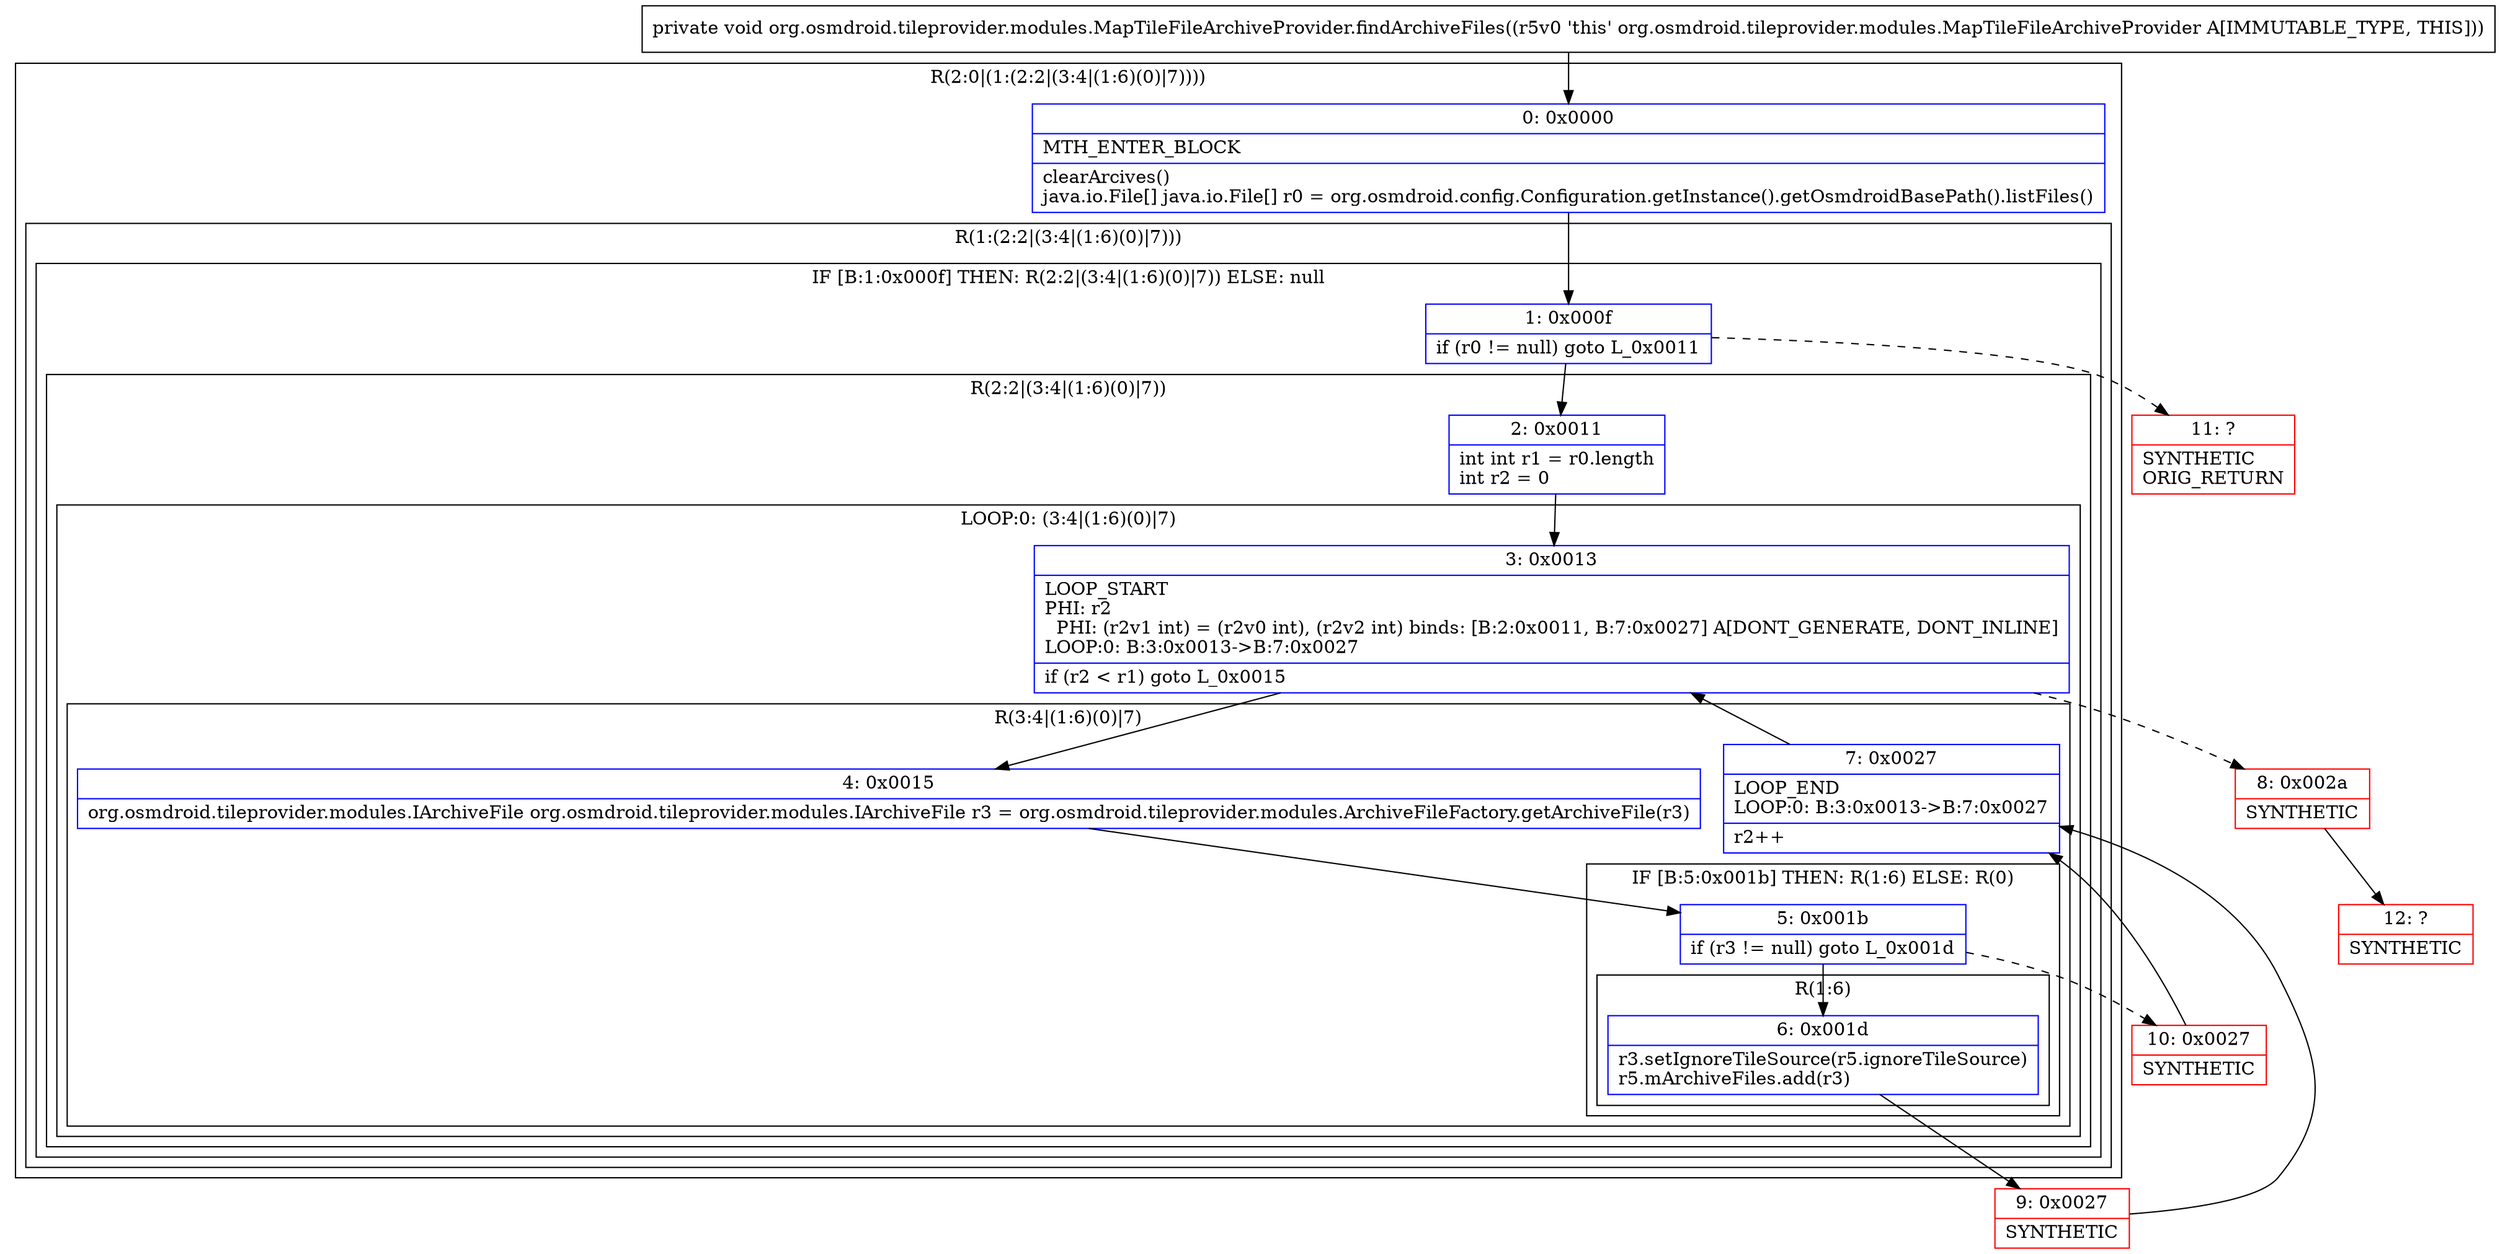 digraph "CFG fororg.osmdroid.tileprovider.modules.MapTileFileArchiveProvider.findArchiveFiles()V" {
subgraph cluster_Region_22650446 {
label = "R(2:0|(1:(2:2|(3:4|(1:6)(0)|7))))";
node [shape=record,color=blue];
Node_0 [shape=record,label="{0\:\ 0x0000|MTH_ENTER_BLOCK\l|clearArcives()\ljava.io.File[] java.io.File[] r0 = org.osmdroid.config.Configuration.getInstance().getOsmdroidBasePath().listFiles()\l}"];
subgraph cluster_Region_1154569483 {
label = "R(1:(2:2|(3:4|(1:6)(0)|7)))";
node [shape=record,color=blue];
subgraph cluster_IfRegion_417519847 {
label = "IF [B:1:0x000f] THEN: R(2:2|(3:4|(1:6)(0)|7)) ELSE: null";
node [shape=record,color=blue];
Node_1 [shape=record,label="{1\:\ 0x000f|if (r0 != null) goto L_0x0011\l}"];
subgraph cluster_Region_1940028412 {
label = "R(2:2|(3:4|(1:6)(0)|7))";
node [shape=record,color=blue];
Node_2 [shape=record,label="{2\:\ 0x0011|int int r1 = r0.length\lint r2 = 0\l}"];
subgraph cluster_LoopRegion_252317716 {
label = "LOOP:0: (3:4|(1:6)(0)|7)";
node [shape=record,color=blue];
Node_3 [shape=record,label="{3\:\ 0x0013|LOOP_START\lPHI: r2 \l  PHI: (r2v1 int) = (r2v0 int), (r2v2 int) binds: [B:2:0x0011, B:7:0x0027] A[DONT_GENERATE, DONT_INLINE]\lLOOP:0: B:3:0x0013\-\>B:7:0x0027\l|if (r2 \< r1) goto L_0x0015\l}"];
subgraph cluster_Region_627864505 {
label = "R(3:4|(1:6)(0)|7)";
node [shape=record,color=blue];
Node_4 [shape=record,label="{4\:\ 0x0015|org.osmdroid.tileprovider.modules.IArchiveFile org.osmdroid.tileprovider.modules.IArchiveFile r3 = org.osmdroid.tileprovider.modules.ArchiveFileFactory.getArchiveFile(r3)\l}"];
subgraph cluster_IfRegion_1745494708 {
label = "IF [B:5:0x001b] THEN: R(1:6) ELSE: R(0)";
node [shape=record,color=blue];
Node_5 [shape=record,label="{5\:\ 0x001b|if (r3 != null) goto L_0x001d\l}"];
subgraph cluster_Region_1713498802 {
label = "R(1:6)";
node [shape=record,color=blue];
Node_6 [shape=record,label="{6\:\ 0x001d|r3.setIgnoreTileSource(r5.ignoreTileSource)\lr5.mArchiveFiles.add(r3)\l}"];
}
subgraph cluster_Region_1777078132 {
label = "R(0)";
node [shape=record,color=blue];
}
}
Node_7 [shape=record,label="{7\:\ 0x0027|LOOP_END\lLOOP:0: B:3:0x0013\-\>B:7:0x0027\l|r2++\l}"];
}
}
}
}
}
}
Node_8 [shape=record,color=red,label="{8\:\ 0x002a|SYNTHETIC\l}"];
Node_9 [shape=record,color=red,label="{9\:\ 0x0027|SYNTHETIC\l}"];
Node_10 [shape=record,color=red,label="{10\:\ 0x0027|SYNTHETIC\l}"];
Node_11 [shape=record,color=red,label="{11\:\ ?|SYNTHETIC\lORIG_RETURN\l}"];
Node_12 [shape=record,color=red,label="{12\:\ ?|SYNTHETIC\l}"];
MethodNode[shape=record,label="{private void org.osmdroid.tileprovider.modules.MapTileFileArchiveProvider.findArchiveFiles((r5v0 'this' org.osmdroid.tileprovider.modules.MapTileFileArchiveProvider A[IMMUTABLE_TYPE, THIS])) }"];
MethodNode -> Node_0;
Node_0 -> Node_1;
Node_1 -> Node_2;
Node_1 -> Node_11[style=dashed];
Node_2 -> Node_3;
Node_3 -> Node_4;
Node_3 -> Node_8[style=dashed];
Node_4 -> Node_5;
Node_5 -> Node_6;
Node_5 -> Node_10[style=dashed];
Node_6 -> Node_9;
Node_7 -> Node_3;
Node_8 -> Node_12;
Node_9 -> Node_7;
Node_10 -> Node_7;
}

